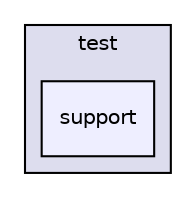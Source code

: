 digraph "tests/simpletest/test/support" {
  compound=true
  node [ fontsize="10", fontname="Helvetica"];
  edge [ labelfontsize="10", labelfontname="Helvetica"];
  subgraph clusterdir_82d8deaa6b9d664823d7f675b95d9394 {
    graph [ bgcolor="#ddddee", pencolor="black", label="test" fontname="Helvetica", fontsize="10", URL="dir_82d8deaa6b9d664823d7f675b95d9394.html"]
  dir_8d7cc28f7536efddcc4464e18a4b2795 [shape=box, label="support", style="filled", fillcolor="#eeeeff", pencolor="black", URL="dir_8d7cc28f7536efddcc4464e18a4b2795.html"];
  }
}
